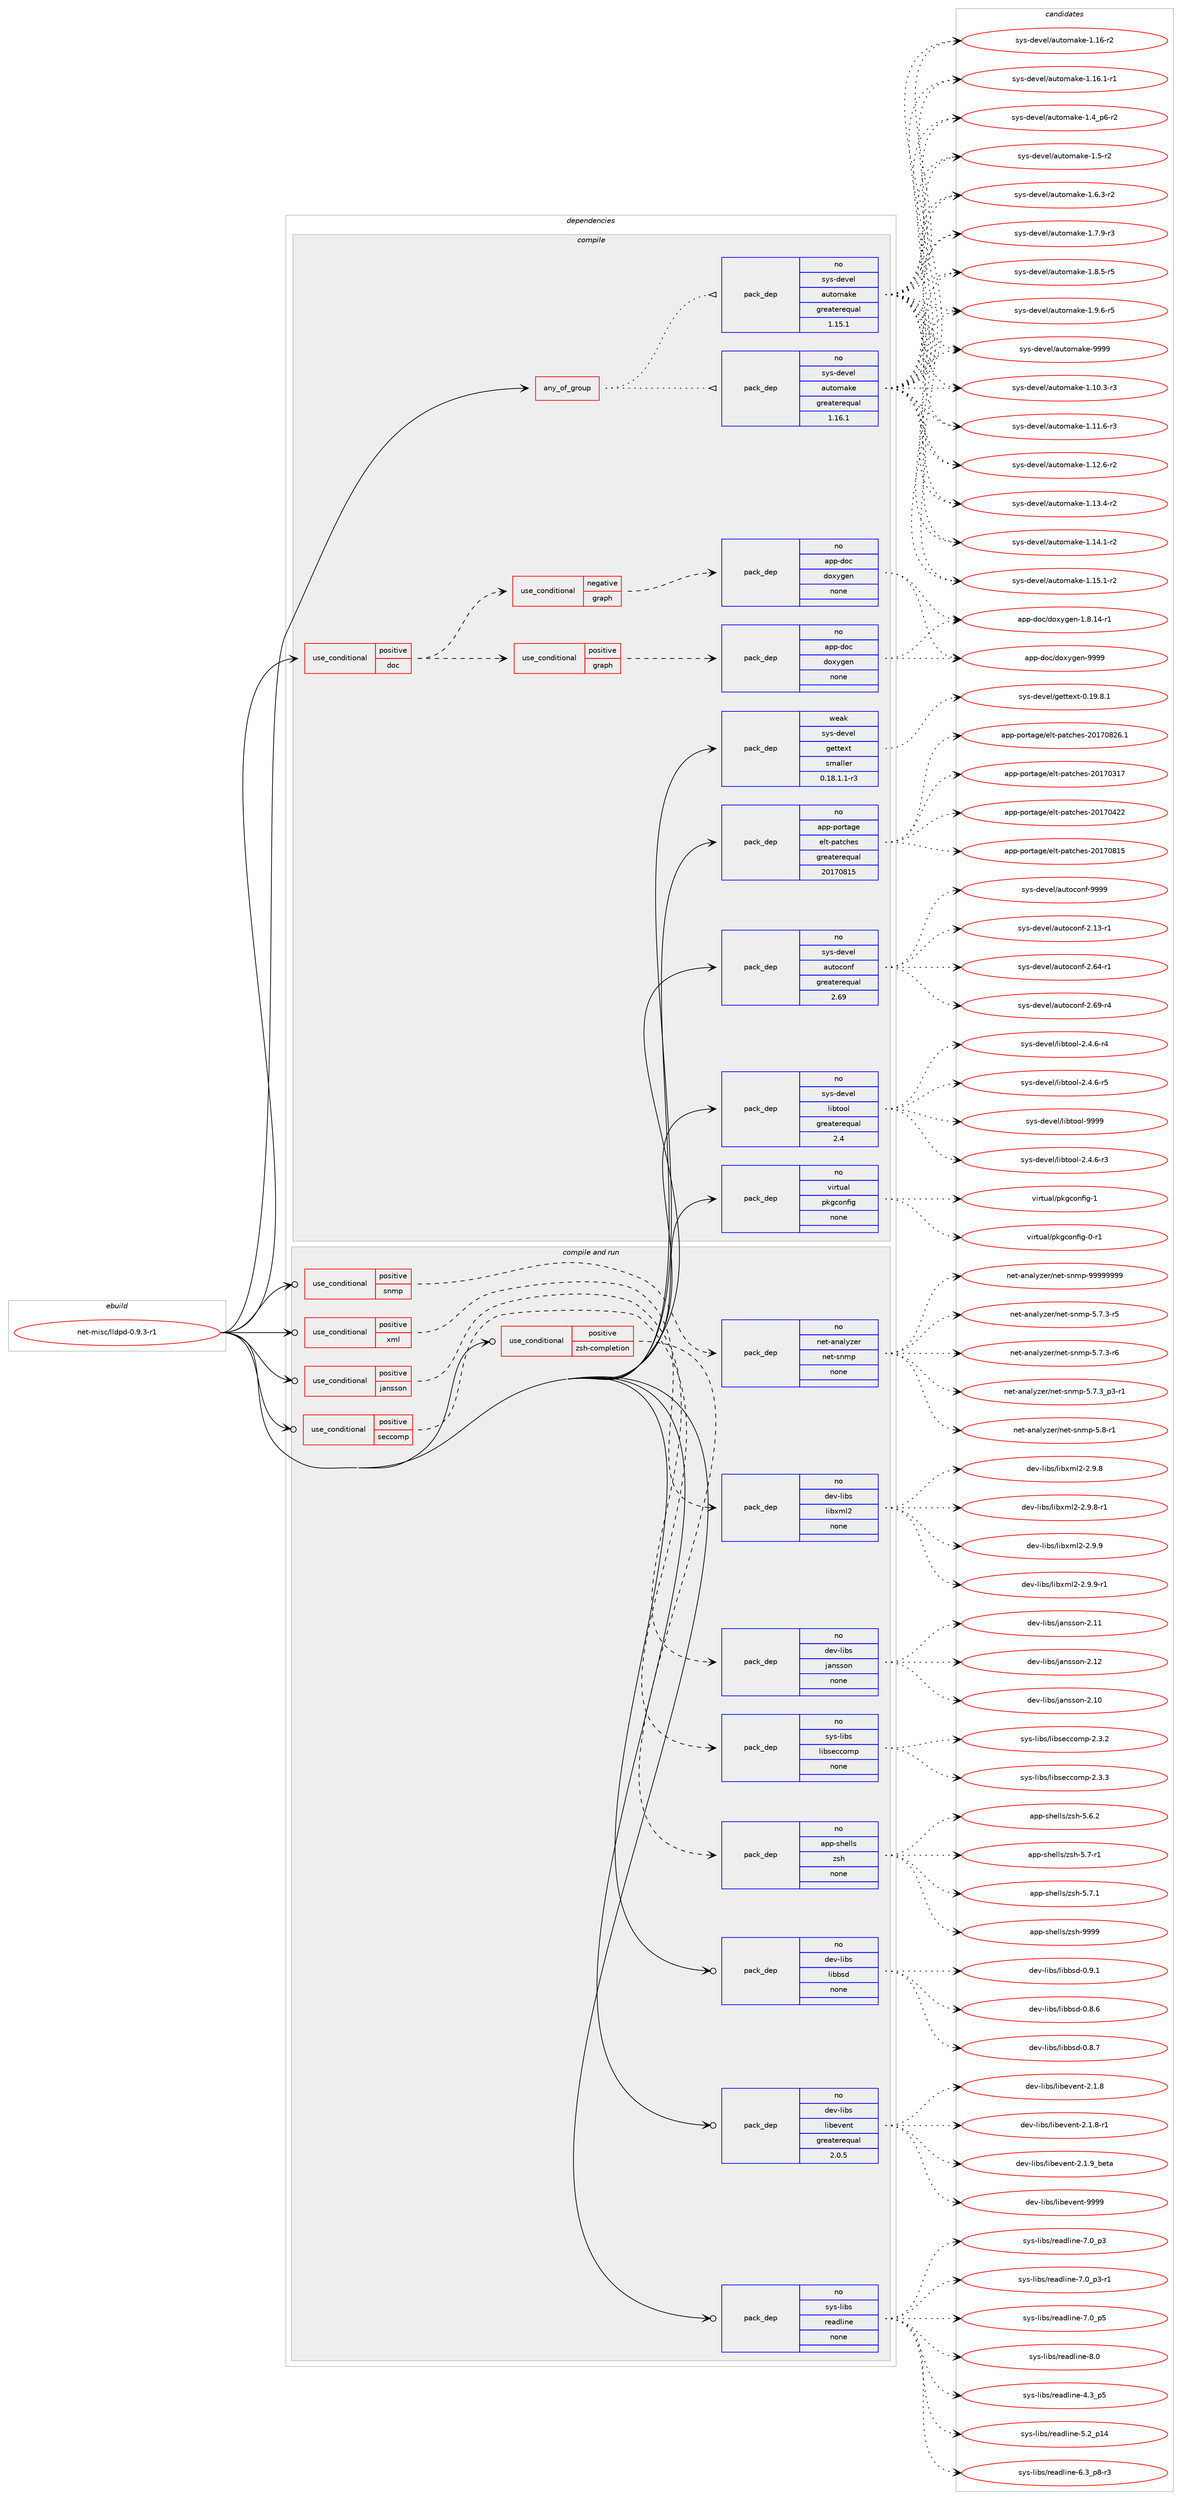 digraph prolog {

# *************
# Graph options
# *************

newrank=true;
concentrate=true;
compound=true;
graph [rankdir=LR,fontname=Helvetica,fontsize=10,ranksep=1.5];#, ranksep=2.5, nodesep=0.2];
edge  [arrowhead=vee];
node  [fontname=Helvetica,fontsize=10];

# **********
# The ebuild
# **********

subgraph cluster_leftcol {
color=gray;
rank=same;
label=<<i>ebuild</i>>;
id [label="net-misc/lldpd-0.9.3-r1", color=red, width=4, href="../net-misc/lldpd-0.9.3-r1.svg"];
}

# ****************
# The dependencies
# ****************

subgraph cluster_midcol {
color=gray;
label=<<i>dependencies</i>>;
subgraph cluster_compile {
fillcolor="#eeeeee";
style=filled;
label=<<i>compile</i>>;
subgraph any26346 {
dependency1668866 [label=<<TABLE BORDER="0" CELLBORDER="1" CELLSPACING="0" CELLPADDING="4"><TR><TD CELLPADDING="10">any_of_group</TD></TR></TABLE>>, shape=none, color=red];subgraph pack1193161 {
dependency1668867 [label=<<TABLE BORDER="0" CELLBORDER="1" CELLSPACING="0" CELLPADDING="4" WIDTH="220"><TR><TD ROWSPAN="6" CELLPADDING="30">pack_dep</TD></TR><TR><TD WIDTH="110">no</TD></TR><TR><TD>sys-devel</TD></TR><TR><TD>automake</TD></TR><TR><TD>greaterequal</TD></TR><TR><TD>1.16.1</TD></TR></TABLE>>, shape=none, color=blue];
}
dependency1668866:e -> dependency1668867:w [weight=20,style="dotted",arrowhead="oinv"];
subgraph pack1193162 {
dependency1668868 [label=<<TABLE BORDER="0" CELLBORDER="1" CELLSPACING="0" CELLPADDING="4" WIDTH="220"><TR><TD ROWSPAN="6" CELLPADDING="30">pack_dep</TD></TR><TR><TD WIDTH="110">no</TD></TR><TR><TD>sys-devel</TD></TR><TR><TD>automake</TD></TR><TR><TD>greaterequal</TD></TR><TR><TD>1.15.1</TD></TR></TABLE>>, shape=none, color=blue];
}
dependency1668866:e -> dependency1668868:w [weight=20,style="dotted",arrowhead="oinv"];
}
id:e -> dependency1668866:w [weight=20,style="solid",arrowhead="vee"];
subgraph cond448571 {
dependency1668869 [label=<<TABLE BORDER="0" CELLBORDER="1" CELLSPACING="0" CELLPADDING="4"><TR><TD ROWSPAN="3" CELLPADDING="10">use_conditional</TD></TR><TR><TD>positive</TD></TR><TR><TD>doc</TD></TR></TABLE>>, shape=none, color=red];
subgraph cond448572 {
dependency1668870 [label=<<TABLE BORDER="0" CELLBORDER="1" CELLSPACING="0" CELLPADDING="4"><TR><TD ROWSPAN="3" CELLPADDING="10">use_conditional</TD></TR><TR><TD>positive</TD></TR><TR><TD>graph</TD></TR></TABLE>>, shape=none, color=red];
subgraph pack1193163 {
dependency1668871 [label=<<TABLE BORDER="0" CELLBORDER="1" CELLSPACING="0" CELLPADDING="4" WIDTH="220"><TR><TD ROWSPAN="6" CELLPADDING="30">pack_dep</TD></TR><TR><TD WIDTH="110">no</TD></TR><TR><TD>app-doc</TD></TR><TR><TD>doxygen</TD></TR><TR><TD>none</TD></TR><TR><TD></TD></TR></TABLE>>, shape=none, color=blue];
}
dependency1668870:e -> dependency1668871:w [weight=20,style="dashed",arrowhead="vee"];
}
dependency1668869:e -> dependency1668870:w [weight=20,style="dashed",arrowhead="vee"];
subgraph cond448573 {
dependency1668872 [label=<<TABLE BORDER="0" CELLBORDER="1" CELLSPACING="0" CELLPADDING="4"><TR><TD ROWSPAN="3" CELLPADDING="10">use_conditional</TD></TR><TR><TD>negative</TD></TR><TR><TD>graph</TD></TR></TABLE>>, shape=none, color=red];
subgraph pack1193164 {
dependency1668873 [label=<<TABLE BORDER="0" CELLBORDER="1" CELLSPACING="0" CELLPADDING="4" WIDTH="220"><TR><TD ROWSPAN="6" CELLPADDING="30">pack_dep</TD></TR><TR><TD WIDTH="110">no</TD></TR><TR><TD>app-doc</TD></TR><TR><TD>doxygen</TD></TR><TR><TD>none</TD></TR><TR><TD></TD></TR></TABLE>>, shape=none, color=blue];
}
dependency1668872:e -> dependency1668873:w [weight=20,style="dashed",arrowhead="vee"];
}
dependency1668869:e -> dependency1668872:w [weight=20,style="dashed",arrowhead="vee"];
}
id:e -> dependency1668869:w [weight=20,style="solid",arrowhead="vee"];
subgraph pack1193165 {
dependency1668874 [label=<<TABLE BORDER="0" CELLBORDER="1" CELLSPACING="0" CELLPADDING="4" WIDTH="220"><TR><TD ROWSPAN="6" CELLPADDING="30">pack_dep</TD></TR><TR><TD WIDTH="110">no</TD></TR><TR><TD>app-portage</TD></TR><TR><TD>elt-patches</TD></TR><TR><TD>greaterequal</TD></TR><TR><TD>20170815</TD></TR></TABLE>>, shape=none, color=blue];
}
id:e -> dependency1668874:w [weight=20,style="solid",arrowhead="vee"];
subgraph pack1193166 {
dependency1668875 [label=<<TABLE BORDER="0" CELLBORDER="1" CELLSPACING="0" CELLPADDING="4" WIDTH="220"><TR><TD ROWSPAN="6" CELLPADDING="30">pack_dep</TD></TR><TR><TD WIDTH="110">no</TD></TR><TR><TD>sys-devel</TD></TR><TR><TD>autoconf</TD></TR><TR><TD>greaterequal</TD></TR><TR><TD>2.69</TD></TR></TABLE>>, shape=none, color=blue];
}
id:e -> dependency1668875:w [weight=20,style="solid",arrowhead="vee"];
subgraph pack1193167 {
dependency1668876 [label=<<TABLE BORDER="0" CELLBORDER="1" CELLSPACING="0" CELLPADDING="4" WIDTH="220"><TR><TD ROWSPAN="6" CELLPADDING="30">pack_dep</TD></TR><TR><TD WIDTH="110">no</TD></TR><TR><TD>sys-devel</TD></TR><TR><TD>libtool</TD></TR><TR><TD>greaterequal</TD></TR><TR><TD>2.4</TD></TR></TABLE>>, shape=none, color=blue];
}
id:e -> dependency1668876:w [weight=20,style="solid",arrowhead="vee"];
subgraph pack1193168 {
dependency1668877 [label=<<TABLE BORDER="0" CELLBORDER="1" CELLSPACING="0" CELLPADDING="4" WIDTH="220"><TR><TD ROWSPAN="6" CELLPADDING="30">pack_dep</TD></TR><TR><TD WIDTH="110">no</TD></TR><TR><TD>virtual</TD></TR><TR><TD>pkgconfig</TD></TR><TR><TD>none</TD></TR><TR><TD></TD></TR></TABLE>>, shape=none, color=blue];
}
id:e -> dependency1668877:w [weight=20,style="solid",arrowhead="vee"];
subgraph pack1193169 {
dependency1668878 [label=<<TABLE BORDER="0" CELLBORDER="1" CELLSPACING="0" CELLPADDING="4" WIDTH="220"><TR><TD ROWSPAN="6" CELLPADDING="30">pack_dep</TD></TR><TR><TD WIDTH="110">weak</TD></TR><TR><TD>sys-devel</TD></TR><TR><TD>gettext</TD></TR><TR><TD>smaller</TD></TR><TR><TD>0.18.1.1-r3</TD></TR></TABLE>>, shape=none, color=blue];
}
id:e -> dependency1668878:w [weight=20,style="solid",arrowhead="vee"];
}
subgraph cluster_compileandrun {
fillcolor="#eeeeee";
style=filled;
label=<<i>compile and run</i>>;
subgraph cond448574 {
dependency1668879 [label=<<TABLE BORDER="0" CELLBORDER="1" CELLSPACING="0" CELLPADDING="4"><TR><TD ROWSPAN="3" CELLPADDING="10">use_conditional</TD></TR><TR><TD>positive</TD></TR><TR><TD>jansson</TD></TR></TABLE>>, shape=none, color=red];
subgraph pack1193170 {
dependency1668880 [label=<<TABLE BORDER="0" CELLBORDER="1" CELLSPACING="0" CELLPADDING="4" WIDTH="220"><TR><TD ROWSPAN="6" CELLPADDING="30">pack_dep</TD></TR><TR><TD WIDTH="110">no</TD></TR><TR><TD>dev-libs</TD></TR><TR><TD>jansson</TD></TR><TR><TD>none</TD></TR><TR><TD></TD></TR></TABLE>>, shape=none, color=blue];
}
dependency1668879:e -> dependency1668880:w [weight=20,style="dashed",arrowhead="vee"];
}
id:e -> dependency1668879:w [weight=20,style="solid",arrowhead="odotvee"];
subgraph cond448575 {
dependency1668881 [label=<<TABLE BORDER="0" CELLBORDER="1" CELLSPACING="0" CELLPADDING="4"><TR><TD ROWSPAN="3" CELLPADDING="10">use_conditional</TD></TR><TR><TD>positive</TD></TR><TR><TD>seccomp</TD></TR></TABLE>>, shape=none, color=red];
subgraph pack1193171 {
dependency1668882 [label=<<TABLE BORDER="0" CELLBORDER="1" CELLSPACING="0" CELLPADDING="4" WIDTH="220"><TR><TD ROWSPAN="6" CELLPADDING="30">pack_dep</TD></TR><TR><TD WIDTH="110">no</TD></TR><TR><TD>sys-libs</TD></TR><TR><TD>libseccomp</TD></TR><TR><TD>none</TD></TR><TR><TD></TD></TR></TABLE>>, shape=none, color=blue];
}
dependency1668881:e -> dependency1668882:w [weight=20,style="dashed",arrowhead="vee"];
}
id:e -> dependency1668881:w [weight=20,style="solid",arrowhead="odotvee"];
subgraph cond448576 {
dependency1668883 [label=<<TABLE BORDER="0" CELLBORDER="1" CELLSPACING="0" CELLPADDING="4"><TR><TD ROWSPAN="3" CELLPADDING="10">use_conditional</TD></TR><TR><TD>positive</TD></TR><TR><TD>snmp</TD></TR></TABLE>>, shape=none, color=red];
subgraph pack1193172 {
dependency1668884 [label=<<TABLE BORDER="0" CELLBORDER="1" CELLSPACING="0" CELLPADDING="4" WIDTH="220"><TR><TD ROWSPAN="6" CELLPADDING="30">pack_dep</TD></TR><TR><TD WIDTH="110">no</TD></TR><TR><TD>net-analyzer</TD></TR><TR><TD>net-snmp</TD></TR><TR><TD>none</TD></TR><TR><TD></TD></TR></TABLE>>, shape=none, color=blue];
}
dependency1668883:e -> dependency1668884:w [weight=20,style="dashed",arrowhead="vee"];
}
id:e -> dependency1668883:w [weight=20,style="solid",arrowhead="odotvee"];
subgraph cond448577 {
dependency1668885 [label=<<TABLE BORDER="0" CELLBORDER="1" CELLSPACING="0" CELLPADDING="4"><TR><TD ROWSPAN="3" CELLPADDING="10">use_conditional</TD></TR><TR><TD>positive</TD></TR><TR><TD>xml</TD></TR></TABLE>>, shape=none, color=red];
subgraph pack1193173 {
dependency1668886 [label=<<TABLE BORDER="0" CELLBORDER="1" CELLSPACING="0" CELLPADDING="4" WIDTH="220"><TR><TD ROWSPAN="6" CELLPADDING="30">pack_dep</TD></TR><TR><TD WIDTH="110">no</TD></TR><TR><TD>dev-libs</TD></TR><TR><TD>libxml2</TD></TR><TR><TD>none</TD></TR><TR><TD></TD></TR></TABLE>>, shape=none, color=blue];
}
dependency1668885:e -> dependency1668886:w [weight=20,style="dashed",arrowhead="vee"];
}
id:e -> dependency1668885:w [weight=20,style="solid",arrowhead="odotvee"];
subgraph cond448578 {
dependency1668887 [label=<<TABLE BORDER="0" CELLBORDER="1" CELLSPACING="0" CELLPADDING="4"><TR><TD ROWSPAN="3" CELLPADDING="10">use_conditional</TD></TR><TR><TD>positive</TD></TR><TR><TD>zsh-completion</TD></TR></TABLE>>, shape=none, color=red];
subgraph pack1193174 {
dependency1668888 [label=<<TABLE BORDER="0" CELLBORDER="1" CELLSPACING="0" CELLPADDING="4" WIDTH="220"><TR><TD ROWSPAN="6" CELLPADDING="30">pack_dep</TD></TR><TR><TD WIDTH="110">no</TD></TR><TR><TD>app-shells</TD></TR><TR><TD>zsh</TD></TR><TR><TD>none</TD></TR><TR><TD></TD></TR></TABLE>>, shape=none, color=blue];
}
dependency1668887:e -> dependency1668888:w [weight=20,style="dashed",arrowhead="vee"];
}
id:e -> dependency1668887:w [weight=20,style="solid",arrowhead="odotvee"];
subgraph pack1193175 {
dependency1668889 [label=<<TABLE BORDER="0" CELLBORDER="1" CELLSPACING="0" CELLPADDING="4" WIDTH="220"><TR><TD ROWSPAN="6" CELLPADDING="30">pack_dep</TD></TR><TR><TD WIDTH="110">no</TD></TR><TR><TD>dev-libs</TD></TR><TR><TD>libbsd</TD></TR><TR><TD>none</TD></TR><TR><TD></TD></TR></TABLE>>, shape=none, color=blue];
}
id:e -> dependency1668889:w [weight=20,style="solid",arrowhead="odotvee"];
subgraph pack1193176 {
dependency1668890 [label=<<TABLE BORDER="0" CELLBORDER="1" CELLSPACING="0" CELLPADDING="4" WIDTH="220"><TR><TD ROWSPAN="6" CELLPADDING="30">pack_dep</TD></TR><TR><TD WIDTH="110">no</TD></TR><TR><TD>dev-libs</TD></TR><TR><TD>libevent</TD></TR><TR><TD>greaterequal</TD></TR><TR><TD>2.0.5</TD></TR></TABLE>>, shape=none, color=blue];
}
id:e -> dependency1668890:w [weight=20,style="solid",arrowhead="odotvee"];
subgraph pack1193177 {
dependency1668891 [label=<<TABLE BORDER="0" CELLBORDER="1" CELLSPACING="0" CELLPADDING="4" WIDTH="220"><TR><TD ROWSPAN="6" CELLPADDING="30">pack_dep</TD></TR><TR><TD WIDTH="110">no</TD></TR><TR><TD>sys-libs</TD></TR><TR><TD>readline</TD></TR><TR><TD>none</TD></TR><TR><TD></TD></TR></TABLE>>, shape=none, color=blue];
}
id:e -> dependency1668891:w [weight=20,style="solid",arrowhead="odotvee"];
}
subgraph cluster_run {
fillcolor="#eeeeee";
style=filled;
label=<<i>run</i>>;
}
}

# **************
# The candidates
# **************

subgraph cluster_choices {
rank=same;
color=gray;
label=<<i>candidates</i>>;

subgraph choice1193161 {
color=black;
nodesep=1;
choice11512111545100101118101108479711711611110997107101454946494846514511451 [label="sys-devel/automake-1.10.3-r3", color=red, width=4,href="../sys-devel/automake-1.10.3-r3.svg"];
choice11512111545100101118101108479711711611110997107101454946494946544511451 [label="sys-devel/automake-1.11.6-r3", color=red, width=4,href="../sys-devel/automake-1.11.6-r3.svg"];
choice11512111545100101118101108479711711611110997107101454946495046544511450 [label="sys-devel/automake-1.12.6-r2", color=red, width=4,href="../sys-devel/automake-1.12.6-r2.svg"];
choice11512111545100101118101108479711711611110997107101454946495146524511450 [label="sys-devel/automake-1.13.4-r2", color=red, width=4,href="../sys-devel/automake-1.13.4-r2.svg"];
choice11512111545100101118101108479711711611110997107101454946495246494511450 [label="sys-devel/automake-1.14.1-r2", color=red, width=4,href="../sys-devel/automake-1.14.1-r2.svg"];
choice11512111545100101118101108479711711611110997107101454946495346494511450 [label="sys-devel/automake-1.15.1-r2", color=red, width=4,href="../sys-devel/automake-1.15.1-r2.svg"];
choice1151211154510010111810110847971171161111099710710145494649544511450 [label="sys-devel/automake-1.16-r2", color=red, width=4,href="../sys-devel/automake-1.16-r2.svg"];
choice11512111545100101118101108479711711611110997107101454946495446494511449 [label="sys-devel/automake-1.16.1-r1", color=red, width=4,href="../sys-devel/automake-1.16.1-r1.svg"];
choice115121115451001011181011084797117116111109971071014549465295112544511450 [label="sys-devel/automake-1.4_p6-r2", color=red, width=4,href="../sys-devel/automake-1.4_p6-r2.svg"];
choice11512111545100101118101108479711711611110997107101454946534511450 [label="sys-devel/automake-1.5-r2", color=red, width=4,href="../sys-devel/automake-1.5-r2.svg"];
choice115121115451001011181011084797117116111109971071014549465446514511450 [label="sys-devel/automake-1.6.3-r2", color=red, width=4,href="../sys-devel/automake-1.6.3-r2.svg"];
choice115121115451001011181011084797117116111109971071014549465546574511451 [label="sys-devel/automake-1.7.9-r3", color=red, width=4,href="../sys-devel/automake-1.7.9-r3.svg"];
choice115121115451001011181011084797117116111109971071014549465646534511453 [label="sys-devel/automake-1.8.5-r5", color=red, width=4,href="../sys-devel/automake-1.8.5-r5.svg"];
choice115121115451001011181011084797117116111109971071014549465746544511453 [label="sys-devel/automake-1.9.6-r5", color=red, width=4,href="../sys-devel/automake-1.9.6-r5.svg"];
choice115121115451001011181011084797117116111109971071014557575757 [label="sys-devel/automake-9999", color=red, width=4,href="../sys-devel/automake-9999.svg"];
dependency1668867:e -> choice11512111545100101118101108479711711611110997107101454946494846514511451:w [style=dotted,weight="100"];
dependency1668867:e -> choice11512111545100101118101108479711711611110997107101454946494946544511451:w [style=dotted,weight="100"];
dependency1668867:e -> choice11512111545100101118101108479711711611110997107101454946495046544511450:w [style=dotted,weight="100"];
dependency1668867:e -> choice11512111545100101118101108479711711611110997107101454946495146524511450:w [style=dotted,weight="100"];
dependency1668867:e -> choice11512111545100101118101108479711711611110997107101454946495246494511450:w [style=dotted,weight="100"];
dependency1668867:e -> choice11512111545100101118101108479711711611110997107101454946495346494511450:w [style=dotted,weight="100"];
dependency1668867:e -> choice1151211154510010111810110847971171161111099710710145494649544511450:w [style=dotted,weight="100"];
dependency1668867:e -> choice11512111545100101118101108479711711611110997107101454946495446494511449:w [style=dotted,weight="100"];
dependency1668867:e -> choice115121115451001011181011084797117116111109971071014549465295112544511450:w [style=dotted,weight="100"];
dependency1668867:e -> choice11512111545100101118101108479711711611110997107101454946534511450:w [style=dotted,weight="100"];
dependency1668867:e -> choice115121115451001011181011084797117116111109971071014549465446514511450:w [style=dotted,weight="100"];
dependency1668867:e -> choice115121115451001011181011084797117116111109971071014549465546574511451:w [style=dotted,weight="100"];
dependency1668867:e -> choice115121115451001011181011084797117116111109971071014549465646534511453:w [style=dotted,weight="100"];
dependency1668867:e -> choice115121115451001011181011084797117116111109971071014549465746544511453:w [style=dotted,weight="100"];
dependency1668867:e -> choice115121115451001011181011084797117116111109971071014557575757:w [style=dotted,weight="100"];
}
subgraph choice1193162 {
color=black;
nodesep=1;
choice11512111545100101118101108479711711611110997107101454946494846514511451 [label="sys-devel/automake-1.10.3-r3", color=red, width=4,href="../sys-devel/automake-1.10.3-r3.svg"];
choice11512111545100101118101108479711711611110997107101454946494946544511451 [label="sys-devel/automake-1.11.6-r3", color=red, width=4,href="../sys-devel/automake-1.11.6-r3.svg"];
choice11512111545100101118101108479711711611110997107101454946495046544511450 [label="sys-devel/automake-1.12.6-r2", color=red, width=4,href="../sys-devel/automake-1.12.6-r2.svg"];
choice11512111545100101118101108479711711611110997107101454946495146524511450 [label="sys-devel/automake-1.13.4-r2", color=red, width=4,href="../sys-devel/automake-1.13.4-r2.svg"];
choice11512111545100101118101108479711711611110997107101454946495246494511450 [label="sys-devel/automake-1.14.1-r2", color=red, width=4,href="../sys-devel/automake-1.14.1-r2.svg"];
choice11512111545100101118101108479711711611110997107101454946495346494511450 [label="sys-devel/automake-1.15.1-r2", color=red, width=4,href="../sys-devel/automake-1.15.1-r2.svg"];
choice1151211154510010111810110847971171161111099710710145494649544511450 [label="sys-devel/automake-1.16-r2", color=red, width=4,href="../sys-devel/automake-1.16-r2.svg"];
choice11512111545100101118101108479711711611110997107101454946495446494511449 [label="sys-devel/automake-1.16.1-r1", color=red, width=4,href="../sys-devel/automake-1.16.1-r1.svg"];
choice115121115451001011181011084797117116111109971071014549465295112544511450 [label="sys-devel/automake-1.4_p6-r2", color=red, width=4,href="../sys-devel/automake-1.4_p6-r2.svg"];
choice11512111545100101118101108479711711611110997107101454946534511450 [label="sys-devel/automake-1.5-r2", color=red, width=4,href="../sys-devel/automake-1.5-r2.svg"];
choice115121115451001011181011084797117116111109971071014549465446514511450 [label="sys-devel/automake-1.6.3-r2", color=red, width=4,href="../sys-devel/automake-1.6.3-r2.svg"];
choice115121115451001011181011084797117116111109971071014549465546574511451 [label="sys-devel/automake-1.7.9-r3", color=red, width=4,href="../sys-devel/automake-1.7.9-r3.svg"];
choice115121115451001011181011084797117116111109971071014549465646534511453 [label="sys-devel/automake-1.8.5-r5", color=red, width=4,href="../sys-devel/automake-1.8.5-r5.svg"];
choice115121115451001011181011084797117116111109971071014549465746544511453 [label="sys-devel/automake-1.9.6-r5", color=red, width=4,href="../sys-devel/automake-1.9.6-r5.svg"];
choice115121115451001011181011084797117116111109971071014557575757 [label="sys-devel/automake-9999", color=red, width=4,href="../sys-devel/automake-9999.svg"];
dependency1668868:e -> choice11512111545100101118101108479711711611110997107101454946494846514511451:w [style=dotted,weight="100"];
dependency1668868:e -> choice11512111545100101118101108479711711611110997107101454946494946544511451:w [style=dotted,weight="100"];
dependency1668868:e -> choice11512111545100101118101108479711711611110997107101454946495046544511450:w [style=dotted,weight="100"];
dependency1668868:e -> choice11512111545100101118101108479711711611110997107101454946495146524511450:w [style=dotted,weight="100"];
dependency1668868:e -> choice11512111545100101118101108479711711611110997107101454946495246494511450:w [style=dotted,weight="100"];
dependency1668868:e -> choice11512111545100101118101108479711711611110997107101454946495346494511450:w [style=dotted,weight="100"];
dependency1668868:e -> choice1151211154510010111810110847971171161111099710710145494649544511450:w [style=dotted,weight="100"];
dependency1668868:e -> choice11512111545100101118101108479711711611110997107101454946495446494511449:w [style=dotted,weight="100"];
dependency1668868:e -> choice115121115451001011181011084797117116111109971071014549465295112544511450:w [style=dotted,weight="100"];
dependency1668868:e -> choice11512111545100101118101108479711711611110997107101454946534511450:w [style=dotted,weight="100"];
dependency1668868:e -> choice115121115451001011181011084797117116111109971071014549465446514511450:w [style=dotted,weight="100"];
dependency1668868:e -> choice115121115451001011181011084797117116111109971071014549465546574511451:w [style=dotted,weight="100"];
dependency1668868:e -> choice115121115451001011181011084797117116111109971071014549465646534511453:w [style=dotted,weight="100"];
dependency1668868:e -> choice115121115451001011181011084797117116111109971071014549465746544511453:w [style=dotted,weight="100"];
dependency1668868:e -> choice115121115451001011181011084797117116111109971071014557575757:w [style=dotted,weight="100"];
}
subgraph choice1193163 {
color=black;
nodesep=1;
choice97112112451001119947100111120121103101110454946564649524511449 [label="app-doc/doxygen-1.8.14-r1", color=red, width=4,href="../app-doc/doxygen-1.8.14-r1.svg"];
choice971121124510011199471001111201211031011104557575757 [label="app-doc/doxygen-9999", color=red, width=4,href="../app-doc/doxygen-9999.svg"];
dependency1668871:e -> choice97112112451001119947100111120121103101110454946564649524511449:w [style=dotted,weight="100"];
dependency1668871:e -> choice971121124510011199471001111201211031011104557575757:w [style=dotted,weight="100"];
}
subgraph choice1193164 {
color=black;
nodesep=1;
choice97112112451001119947100111120121103101110454946564649524511449 [label="app-doc/doxygen-1.8.14-r1", color=red, width=4,href="../app-doc/doxygen-1.8.14-r1.svg"];
choice971121124510011199471001111201211031011104557575757 [label="app-doc/doxygen-9999", color=red, width=4,href="../app-doc/doxygen-9999.svg"];
dependency1668873:e -> choice97112112451001119947100111120121103101110454946564649524511449:w [style=dotted,weight="100"];
dependency1668873:e -> choice971121124510011199471001111201211031011104557575757:w [style=dotted,weight="100"];
}
subgraph choice1193165 {
color=black;
nodesep=1;
choice97112112451121111141169710310147101108116451129711699104101115455048495548514955 [label="app-portage/elt-patches-20170317", color=red, width=4,href="../app-portage/elt-patches-20170317.svg"];
choice97112112451121111141169710310147101108116451129711699104101115455048495548525050 [label="app-portage/elt-patches-20170422", color=red, width=4,href="../app-portage/elt-patches-20170422.svg"];
choice97112112451121111141169710310147101108116451129711699104101115455048495548564953 [label="app-portage/elt-patches-20170815", color=red, width=4,href="../app-portage/elt-patches-20170815.svg"];
choice971121124511211111411697103101471011081164511297116991041011154550484955485650544649 [label="app-portage/elt-patches-20170826.1", color=red, width=4,href="../app-portage/elt-patches-20170826.1.svg"];
dependency1668874:e -> choice97112112451121111141169710310147101108116451129711699104101115455048495548514955:w [style=dotted,weight="100"];
dependency1668874:e -> choice97112112451121111141169710310147101108116451129711699104101115455048495548525050:w [style=dotted,weight="100"];
dependency1668874:e -> choice97112112451121111141169710310147101108116451129711699104101115455048495548564953:w [style=dotted,weight="100"];
dependency1668874:e -> choice971121124511211111411697103101471011081164511297116991041011154550484955485650544649:w [style=dotted,weight="100"];
}
subgraph choice1193166 {
color=black;
nodesep=1;
choice1151211154510010111810110847971171161119911111010245504649514511449 [label="sys-devel/autoconf-2.13-r1", color=red, width=4,href="../sys-devel/autoconf-2.13-r1.svg"];
choice1151211154510010111810110847971171161119911111010245504654524511449 [label="sys-devel/autoconf-2.64-r1", color=red, width=4,href="../sys-devel/autoconf-2.64-r1.svg"];
choice1151211154510010111810110847971171161119911111010245504654574511452 [label="sys-devel/autoconf-2.69-r4", color=red, width=4,href="../sys-devel/autoconf-2.69-r4.svg"];
choice115121115451001011181011084797117116111991111101024557575757 [label="sys-devel/autoconf-9999", color=red, width=4,href="../sys-devel/autoconf-9999.svg"];
dependency1668875:e -> choice1151211154510010111810110847971171161119911111010245504649514511449:w [style=dotted,weight="100"];
dependency1668875:e -> choice1151211154510010111810110847971171161119911111010245504654524511449:w [style=dotted,weight="100"];
dependency1668875:e -> choice1151211154510010111810110847971171161119911111010245504654574511452:w [style=dotted,weight="100"];
dependency1668875:e -> choice115121115451001011181011084797117116111991111101024557575757:w [style=dotted,weight="100"];
}
subgraph choice1193167 {
color=black;
nodesep=1;
choice1151211154510010111810110847108105981161111111084550465246544511451 [label="sys-devel/libtool-2.4.6-r3", color=red, width=4,href="../sys-devel/libtool-2.4.6-r3.svg"];
choice1151211154510010111810110847108105981161111111084550465246544511452 [label="sys-devel/libtool-2.4.6-r4", color=red, width=4,href="../sys-devel/libtool-2.4.6-r4.svg"];
choice1151211154510010111810110847108105981161111111084550465246544511453 [label="sys-devel/libtool-2.4.6-r5", color=red, width=4,href="../sys-devel/libtool-2.4.6-r5.svg"];
choice1151211154510010111810110847108105981161111111084557575757 [label="sys-devel/libtool-9999", color=red, width=4,href="../sys-devel/libtool-9999.svg"];
dependency1668876:e -> choice1151211154510010111810110847108105981161111111084550465246544511451:w [style=dotted,weight="100"];
dependency1668876:e -> choice1151211154510010111810110847108105981161111111084550465246544511452:w [style=dotted,weight="100"];
dependency1668876:e -> choice1151211154510010111810110847108105981161111111084550465246544511453:w [style=dotted,weight="100"];
dependency1668876:e -> choice1151211154510010111810110847108105981161111111084557575757:w [style=dotted,weight="100"];
}
subgraph choice1193168 {
color=black;
nodesep=1;
choice11810511411611797108471121071039911111010210510345484511449 [label="virtual/pkgconfig-0-r1", color=red, width=4,href="../virtual/pkgconfig-0-r1.svg"];
choice1181051141161179710847112107103991111101021051034549 [label="virtual/pkgconfig-1", color=red, width=4,href="../virtual/pkgconfig-1.svg"];
dependency1668877:e -> choice11810511411611797108471121071039911111010210510345484511449:w [style=dotted,weight="100"];
dependency1668877:e -> choice1181051141161179710847112107103991111101021051034549:w [style=dotted,weight="100"];
}
subgraph choice1193169 {
color=black;
nodesep=1;
choice1151211154510010111810110847103101116116101120116454846495746564649 [label="sys-devel/gettext-0.19.8.1", color=red, width=4,href="../sys-devel/gettext-0.19.8.1.svg"];
dependency1668878:e -> choice1151211154510010111810110847103101116116101120116454846495746564649:w [style=dotted,weight="100"];
}
subgraph choice1193170 {
color=black;
nodesep=1;
choice100101118451081059811547106971101151151111104550464948 [label="dev-libs/jansson-2.10", color=red, width=4,href="../dev-libs/jansson-2.10.svg"];
choice100101118451081059811547106971101151151111104550464949 [label="dev-libs/jansson-2.11", color=red, width=4,href="../dev-libs/jansson-2.11.svg"];
choice100101118451081059811547106971101151151111104550464950 [label="dev-libs/jansson-2.12", color=red, width=4,href="../dev-libs/jansson-2.12.svg"];
dependency1668880:e -> choice100101118451081059811547106971101151151111104550464948:w [style=dotted,weight="100"];
dependency1668880:e -> choice100101118451081059811547106971101151151111104550464949:w [style=dotted,weight="100"];
dependency1668880:e -> choice100101118451081059811547106971101151151111104550464950:w [style=dotted,weight="100"];
}
subgraph choice1193171 {
color=black;
nodesep=1;
choice115121115451081059811547108105981151019999111109112455046514650 [label="sys-libs/libseccomp-2.3.2", color=red, width=4,href="../sys-libs/libseccomp-2.3.2.svg"];
choice115121115451081059811547108105981151019999111109112455046514651 [label="sys-libs/libseccomp-2.3.3", color=red, width=4,href="../sys-libs/libseccomp-2.3.3.svg"];
dependency1668882:e -> choice115121115451081059811547108105981151019999111109112455046514650:w [style=dotted,weight="100"];
dependency1668882:e -> choice115121115451081059811547108105981151019999111109112455046514651:w [style=dotted,weight="100"];
}
subgraph choice1193172 {
color=black;
nodesep=1;
choice11010111645971109710812112210111447110101116451151101091124553465546514511453 [label="net-analyzer/net-snmp-5.7.3-r5", color=red, width=4,href="../net-analyzer/net-snmp-5.7.3-r5.svg"];
choice11010111645971109710812112210111447110101116451151101091124553465546514511454 [label="net-analyzer/net-snmp-5.7.3-r6", color=red, width=4,href="../net-analyzer/net-snmp-5.7.3-r6.svg"];
choice110101116459711097108121122101114471101011164511511010911245534655465195112514511449 [label="net-analyzer/net-snmp-5.7.3_p3-r1", color=red, width=4,href="../net-analyzer/net-snmp-5.7.3_p3-r1.svg"];
choice1101011164597110971081211221011144711010111645115110109112455346564511449 [label="net-analyzer/net-snmp-5.8-r1", color=red, width=4,href="../net-analyzer/net-snmp-5.8-r1.svg"];
choice1101011164597110971081211221011144711010111645115110109112455757575757575757 [label="net-analyzer/net-snmp-99999999", color=red, width=4,href="../net-analyzer/net-snmp-99999999.svg"];
dependency1668884:e -> choice11010111645971109710812112210111447110101116451151101091124553465546514511453:w [style=dotted,weight="100"];
dependency1668884:e -> choice11010111645971109710812112210111447110101116451151101091124553465546514511454:w [style=dotted,weight="100"];
dependency1668884:e -> choice110101116459711097108121122101114471101011164511511010911245534655465195112514511449:w [style=dotted,weight="100"];
dependency1668884:e -> choice1101011164597110971081211221011144711010111645115110109112455346564511449:w [style=dotted,weight="100"];
dependency1668884:e -> choice1101011164597110971081211221011144711010111645115110109112455757575757575757:w [style=dotted,weight="100"];
}
subgraph choice1193173 {
color=black;
nodesep=1;
choice1001011184510810598115471081059812010910850455046574656 [label="dev-libs/libxml2-2.9.8", color=red, width=4,href="../dev-libs/libxml2-2.9.8.svg"];
choice10010111845108105981154710810598120109108504550465746564511449 [label="dev-libs/libxml2-2.9.8-r1", color=red, width=4,href="../dev-libs/libxml2-2.9.8-r1.svg"];
choice1001011184510810598115471081059812010910850455046574657 [label="dev-libs/libxml2-2.9.9", color=red, width=4,href="../dev-libs/libxml2-2.9.9.svg"];
choice10010111845108105981154710810598120109108504550465746574511449 [label="dev-libs/libxml2-2.9.9-r1", color=red, width=4,href="../dev-libs/libxml2-2.9.9-r1.svg"];
dependency1668886:e -> choice1001011184510810598115471081059812010910850455046574656:w [style=dotted,weight="100"];
dependency1668886:e -> choice10010111845108105981154710810598120109108504550465746564511449:w [style=dotted,weight="100"];
dependency1668886:e -> choice1001011184510810598115471081059812010910850455046574657:w [style=dotted,weight="100"];
dependency1668886:e -> choice10010111845108105981154710810598120109108504550465746574511449:w [style=dotted,weight="100"];
}
subgraph choice1193174 {
color=black;
nodesep=1;
choice971121124511510410110810811547122115104455346544650 [label="app-shells/zsh-5.6.2", color=red, width=4,href="../app-shells/zsh-5.6.2.svg"];
choice971121124511510410110810811547122115104455346554511449 [label="app-shells/zsh-5.7-r1", color=red, width=4,href="../app-shells/zsh-5.7-r1.svg"];
choice971121124511510410110810811547122115104455346554649 [label="app-shells/zsh-5.7.1", color=red, width=4,href="../app-shells/zsh-5.7.1.svg"];
choice9711211245115104101108108115471221151044557575757 [label="app-shells/zsh-9999", color=red, width=4,href="../app-shells/zsh-9999.svg"];
dependency1668888:e -> choice971121124511510410110810811547122115104455346544650:w [style=dotted,weight="100"];
dependency1668888:e -> choice971121124511510410110810811547122115104455346554511449:w [style=dotted,weight="100"];
dependency1668888:e -> choice971121124511510410110810811547122115104455346554649:w [style=dotted,weight="100"];
dependency1668888:e -> choice9711211245115104101108108115471221151044557575757:w [style=dotted,weight="100"];
}
subgraph choice1193175 {
color=black;
nodesep=1;
choice1001011184510810598115471081059898115100454846564654 [label="dev-libs/libbsd-0.8.6", color=red, width=4,href="../dev-libs/libbsd-0.8.6.svg"];
choice1001011184510810598115471081059898115100454846564655 [label="dev-libs/libbsd-0.8.7", color=red, width=4,href="../dev-libs/libbsd-0.8.7.svg"];
choice1001011184510810598115471081059898115100454846574649 [label="dev-libs/libbsd-0.9.1", color=red, width=4,href="../dev-libs/libbsd-0.9.1.svg"];
dependency1668889:e -> choice1001011184510810598115471081059898115100454846564654:w [style=dotted,weight="100"];
dependency1668889:e -> choice1001011184510810598115471081059898115100454846564655:w [style=dotted,weight="100"];
dependency1668889:e -> choice1001011184510810598115471081059898115100454846574649:w [style=dotted,weight="100"];
}
subgraph choice1193176 {
color=black;
nodesep=1;
choice10010111845108105981154710810598101118101110116455046494656 [label="dev-libs/libevent-2.1.8", color=red, width=4,href="../dev-libs/libevent-2.1.8.svg"];
choice100101118451081059811547108105981011181011101164550464946564511449 [label="dev-libs/libevent-2.1.8-r1", color=red, width=4,href="../dev-libs/libevent-2.1.8-r1.svg"];
choice10010111845108105981154710810598101118101110116455046494657959810111697 [label="dev-libs/libevent-2.1.9_beta", color=red, width=4,href="../dev-libs/libevent-2.1.9_beta.svg"];
choice100101118451081059811547108105981011181011101164557575757 [label="dev-libs/libevent-9999", color=red, width=4,href="../dev-libs/libevent-9999.svg"];
dependency1668890:e -> choice10010111845108105981154710810598101118101110116455046494656:w [style=dotted,weight="100"];
dependency1668890:e -> choice100101118451081059811547108105981011181011101164550464946564511449:w [style=dotted,weight="100"];
dependency1668890:e -> choice10010111845108105981154710810598101118101110116455046494657959810111697:w [style=dotted,weight="100"];
dependency1668890:e -> choice100101118451081059811547108105981011181011101164557575757:w [style=dotted,weight="100"];
}
subgraph choice1193177 {
color=black;
nodesep=1;
choice11512111545108105981154711410197100108105110101455246519511253 [label="sys-libs/readline-4.3_p5", color=red, width=4,href="../sys-libs/readline-4.3_p5.svg"];
choice1151211154510810598115471141019710010810511010145534650951124952 [label="sys-libs/readline-5.2_p14", color=red, width=4,href="../sys-libs/readline-5.2_p14.svg"];
choice115121115451081059811547114101971001081051101014554465195112564511451 [label="sys-libs/readline-6.3_p8-r3", color=red, width=4,href="../sys-libs/readline-6.3_p8-r3.svg"];
choice11512111545108105981154711410197100108105110101455546489511251 [label="sys-libs/readline-7.0_p3", color=red, width=4,href="../sys-libs/readline-7.0_p3.svg"];
choice115121115451081059811547114101971001081051101014555464895112514511449 [label="sys-libs/readline-7.0_p3-r1", color=red, width=4,href="../sys-libs/readline-7.0_p3-r1.svg"];
choice11512111545108105981154711410197100108105110101455546489511253 [label="sys-libs/readline-7.0_p5", color=red, width=4,href="../sys-libs/readline-7.0_p5.svg"];
choice1151211154510810598115471141019710010810511010145564648 [label="sys-libs/readline-8.0", color=red, width=4,href="../sys-libs/readline-8.0.svg"];
dependency1668891:e -> choice11512111545108105981154711410197100108105110101455246519511253:w [style=dotted,weight="100"];
dependency1668891:e -> choice1151211154510810598115471141019710010810511010145534650951124952:w [style=dotted,weight="100"];
dependency1668891:e -> choice115121115451081059811547114101971001081051101014554465195112564511451:w [style=dotted,weight="100"];
dependency1668891:e -> choice11512111545108105981154711410197100108105110101455546489511251:w [style=dotted,weight="100"];
dependency1668891:e -> choice115121115451081059811547114101971001081051101014555464895112514511449:w [style=dotted,weight="100"];
dependency1668891:e -> choice11512111545108105981154711410197100108105110101455546489511253:w [style=dotted,weight="100"];
dependency1668891:e -> choice1151211154510810598115471141019710010810511010145564648:w [style=dotted,weight="100"];
}
}

}
